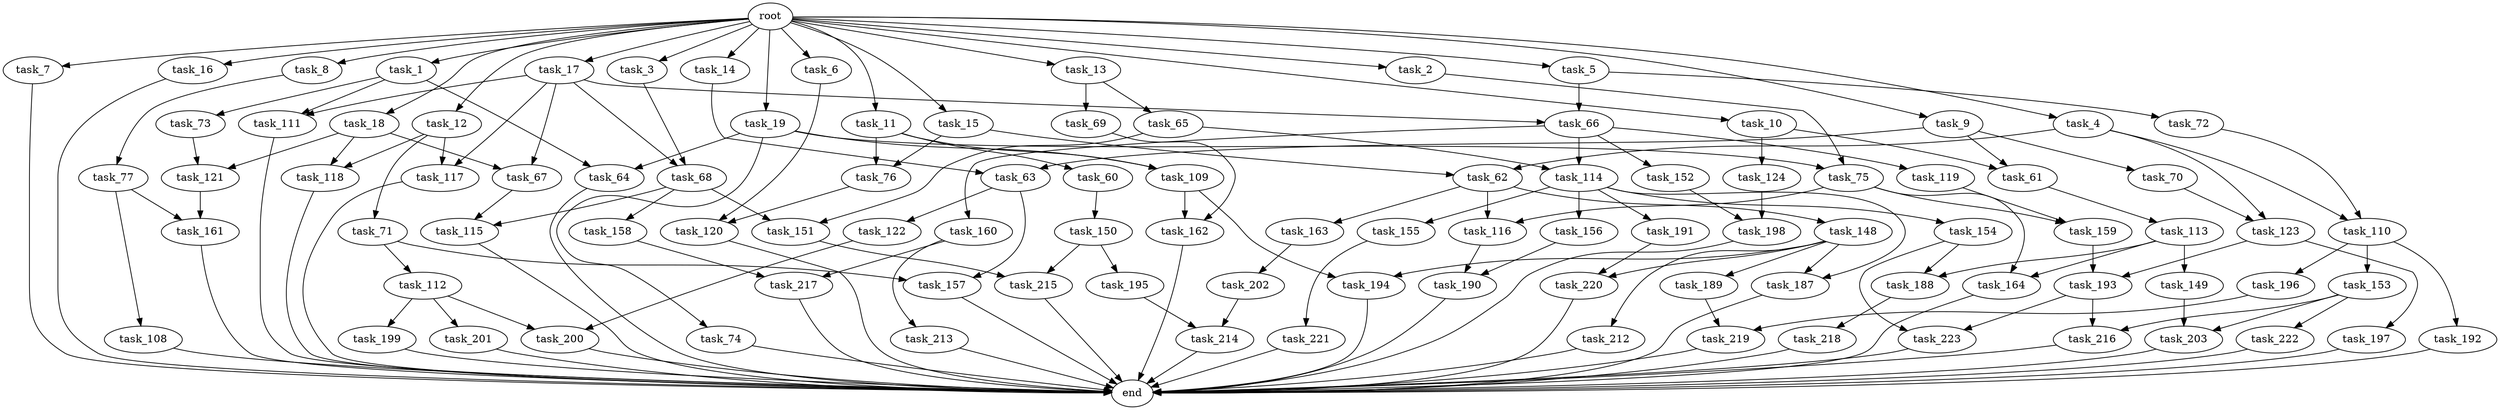 digraph G {
  root [size="0.000000"];
  task_1 [size="2.048000"];
  task_2 [size="2.048000"];
  task_3 [size="2.048000"];
  task_4 [size="2.048000"];
  task_5 [size="2.048000"];
  task_6 [size="2.048000"];
  task_7 [size="2.048000"];
  task_8 [size="2.048000"];
  task_9 [size="2.048000"];
  task_10 [size="2.048000"];
  task_11 [size="2.048000"];
  task_12 [size="2.048000"];
  task_13 [size="2.048000"];
  task_14 [size="2.048000"];
  task_15 [size="2.048000"];
  task_16 [size="2.048000"];
  task_17 [size="2.048000"];
  task_18 [size="2.048000"];
  task_19 [size="2.048000"];
  task_60 [size="154618822.656000"];
  task_61 [size="3435973836.800000"];
  task_62 [size="1546188226.560000"];
  task_63 [size="3435973836.800000"];
  task_64 [size="2817498546.176000"];
  task_65 [size="1717986918.400000"];
  task_66 [size="1271310319.616000"];
  task_67 [size="2233382993.920000"];
  task_68 [size="996432412.672000"];
  task_69 [size="1717986918.400000"];
  task_70 [size="1717986918.400000"];
  task_71 [size="618475290.624000"];
  task_72 [size="429496729.600000"];
  task_73 [size="1717986918.400000"];
  task_74 [size="1099511627.776000"];
  task_75 [size="2817498546.176000"];
  task_76 [size="309237645.312000"];
  task_77 [size="154618822.656000"];
  task_108 [size="68719476.736000"];
  task_109 [size="1254130450.432000"];
  task_110 [size="2783138807.808000"];
  task_111 [size="2559800508.416000"];
  task_112 [size="1099511627.776000"];
  task_113 [size="274877906.944000"];
  task_114 [size="1374389534.720000"];
  task_115 [size="309237645.312000"];
  task_116 [size="2817498546.176000"];
  task_117 [size="1460288880.640000"];
  task_118 [size="2010044694.528000"];
  task_119 [size="274877906.944000"];
  task_120 [size="1941325217.792000"];
  task_121 [size="1460288880.640000"];
  task_122 [size="274877906.944000"];
  task_123 [size="1821066133.504000"];
  task_124 [size="1717986918.400000"];
  task_148 [size="1717986918.400000"];
  task_149 [size="618475290.624000"];
  task_150 [size="68719476.736000"];
  task_151 [size="1254130450.432000"];
  task_152 [size="274877906.944000"];
  task_153 [size="1099511627.776000"];
  task_154 [size="1099511627.776000"];
  task_155 [size="1099511627.776000"];
  task_156 [size="1099511627.776000"];
  task_157 [size="1374389534.720000"];
  task_158 [size="154618822.656000"];
  task_159 [size="2491081031.680000"];
  task_160 [size="274877906.944000"];
  task_161 [size="1460288880.640000"];
  task_162 [size="996432412.672000"];
  task_163 [size="1717986918.400000"];
  task_164 [size="1717986918.400000"];
  task_187 [size="1254130450.432000"];
  task_188 [size="2010044694.528000"];
  task_189 [size="154618822.656000"];
  task_190 [size="773094113.280000"];
  task_191 [size="1099511627.776000"];
  task_192 [size="1099511627.776000"];
  task_193 [size="1271310319.616000"];
  task_194 [size="996432412.672000"];
  task_195 [size="274877906.944000"];
  task_196 [size="1099511627.776000"];
  task_197 [size="429496729.600000"];
  task_198 [size="1941325217.792000"];
  task_199 [size="841813590.016000"];
  task_200 [size="1683627180.032000"];
  task_201 [size="841813590.016000"];
  task_202 [size="429496729.600000"];
  task_203 [size="2233382993.920000"];
  task_212 [size="154618822.656000"];
  task_213 [size="154618822.656000"];
  task_214 [size="584115552.256000"];
  task_215 [size="1666447310.848000"];
  task_216 [size="1821066133.504000"];
  task_217 [size="773094113.280000"];
  task_218 [size="1717986918.400000"];
  task_219 [size="1254130450.432000"];
  task_220 [size="1872605741.056000"];
  task_221 [size="1099511627.776000"];
  task_222 [size="1391569403.904000"];
  task_223 [size="1821066133.504000"];
  end [size="0.000000"];

  root -> task_1 [size="1.000000"];
  root -> task_2 [size="1.000000"];
  root -> task_3 [size="1.000000"];
  root -> task_4 [size="1.000000"];
  root -> task_5 [size="1.000000"];
  root -> task_6 [size="1.000000"];
  root -> task_7 [size="1.000000"];
  root -> task_8 [size="1.000000"];
  root -> task_9 [size="1.000000"];
  root -> task_10 [size="1.000000"];
  root -> task_11 [size="1.000000"];
  root -> task_12 [size="1.000000"];
  root -> task_13 [size="1.000000"];
  root -> task_14 [size="1.000000"];
  root -> task_15 [size="1.000000"];
  root -> task_16 [size="1.000000"];
  root -> task_17 [size="1.000000"];
  root -> task_18 [size="1.000000"];
  root -> task_19 [size="1.000000"];
  task_1 -> task_64 [size="838860800.000000"];
  task_1 -> task_73 [size="838860800.000000"];
  task_1 -> task_111 [size="838860800.000000"];
  task_2 -> task_75 [size="838860800.000000"];
  task_3 -> task_68 [size="75497472.000000"];
  task_4 -> task_62 [size="679477248.000000"];
  task_4 -> task_110 [size="679477248.000000"];
  task_4 -> task_123 [size="679477248.000000"];
  task_5 -> task_66 [size="209715200.000000"];
  task_5 -> task_72 [size="209715200.000000"];
  task_6 -> task_120 [size="411041792.000000"];
  task_7 -> end [size="1.000000"];
  task_8 -> task_77 [size="75497472.000000"];
  task_9 -> task_61 [size="838860800.000000"];
  task_9 -> task_63 [size="838860800.000000"];
  task_9 -> task_70 [size="838860800.000000"];
  task_10 -> task_61 [size="838860800.000000"];
  task_10 -> task_124 [size="838860800.000000"];
  task_11 -> task_60 [size="75497472.000000"];
  task_11 -> task_76 [size="75497472.000000"];
  task_11 -> task_109 [size="75497472.000000"];
  task_12 -> task_71 [size="301989888.000000"];
  task_12 -> task_117 [size="301989888.000000"];
  task_12 -> task_118 [size="301989888.000000"];
  task_13 -> task_65 [size="838860800.000000"];
  task_13 -> task_69 [size="838860800.000000"];
  task_14 -> task_63 [size="838860800.000000"];
  task_15 -> task_62 [size="75497472.000000"];
  task_15 -> task_76 [size="75497472.000000"];
  task_16 -> end [size="1.000000"];
  task_17 -> task_66 [size="411041792.000000"];
  task_17 -> task_67 [size="411041792.000000"];
  task_17 -> task_68 [size="411041792.000000"];
  task_17 -> task_111 [size="411041792.000000"];
  task_17 -> task_117 [size="411041792.000000"];
  task_18 -> task_67 [size="679477248.000000"];
  task_18 -> task_118 [size="679477248.000000"];
  task_18 -> task_121 [size="679477248.000000"];
  task_19 -> task_64 [size="536870912.000000"];
  task_19 -> task_74 [size="536870912.000000"];
  task_19 -> task_75 [size="536870912.000000"];
  task_19 -> task_109 [size="536870912.000000"];
  task_60 -> task_150 [size="33554432.000000"];
  task_61 -> task_113 [size="134217728.000000"];
  task_62 -> task_116 [size="838860800.000000"];
  task_62 -> task_148 [size="838860800.000000"];
  task_62 -> task_163 [size="838860800.000000"];
  task_63 -> task_122 [size="134217728.000000"];
  task_63 -> task_157 [size="134217728.000000"];
  task_64 -> end [size="1.000000"];
  task_65 -> task_114 [size="536870912.000000"];
  task_65 -> task_151 [size="536870912.000000"];
  task_66 -> task_114 [size="134217728.000000"];
  task_66 -> task_119 [size="134217728.000000"];
  task_66 -> task_152 [size="134217728.000000"];
  task_66 -> task_160 [size="134217728.000000"];
  task_67 -> task_115 [size="75497472.000000"];
  task_68 -> task_115 [size="75497472.000000"];
  task_68 -> task_151 [size="75497472.000000"];
  task_68 -> task_158 [size="75497472.000000"];
  task_69 -> task_162 [size="75497472.000000"];
  task_70 -> task_123 [size="209715200.000000"];
  task_71 -> task_112 [size="536870912.000000"];
  task_71 -> task_157 [size="536870912.000000"];
  task_72 -> task_110 [size="679477248.000000"];
  task_73 -> task_121 [size="33554432.000000"];
  task_74 -> end [size="1.000000"];
  task_75 -> task_116 [size="536870912.000000"];
  task_75 -> task_159 [size="536870912.000000"];
  task_75 -> task_164 [size="536870912.000000"];
  task_76 -> task_120 [size="536870912.000000"];
  task_77 -> task_108 [size="33554432.000000"];
  task_77 -> task_161 [size="33554432.000000"];
  task_108 -> end [size="1.000000"];
  task_109 -> task_162 [size="411041792.000000"];
  task_109 -> task_194 [size="411041792.000000"];
  task_110 -> task_153 [size="536870912.000000"];
  task_110 -> task_192 [size="536870912.000000"];
  task_110 -> task_196 [size="536870912.000000"];
  task_111 -> end [size="1.000000"];
  task_112 -> task_199 [size="411041792.000000"];
  task_112 -> task_200 [size="411041792.000000"];
  task_112 -> task_201 [size="411041792.000000"];
  task_113 -> task_149 [size="301989888.000000"];
  task_113 -> task_164 [size="301989888.000000"];
  task_113 -> task_188 [size="301989888.000000"];
  task_114 -> task_154 [size="536870912.000000"];
  task_114 -> task_155 [size="536870912.000000"];
  task_114 -> task_156 [size="536870912.000000"];
  task_114 -> task_187 [size="536870912.000000"];
  task_114 -> task_191 [size="536870912.000000"];
  task_115 -> end [size="1.000000"];
  task_116 -> task_190 [size="75497472.000000"];
  task_117 -> end [size="1.000000"];
  task_118 -> end [size="1.000000"];
  task_119 -> task_159 [size="679477248.000000"];
  task_120 -> end [size="1.000000"];
  task_121 -> task_161 [size="679477248.000000"];
  task_122 -> task_200 [size="411041792.000000"];
  task_123 -> task_193 [size="209715200.000000"];
  task_123 -> task_197 [size="209715200.000000"];
  task_124 -> task_198 [size="536870912.000000"];
  task_148 -> task_187 [size="75497472.000000"];
  task_148 -> task_189 [size="75497472.000000"];
  task_148 -> task_194 [size="75497472.000000"];
  task_148 -> task_212 [size="75497472.000000"];
  task_148 -> task_220 [size="75497472.000000"];
  task_149 -> task_203 [size="411041792.000000"];
  task_150 -> task_195 [size="134217728.000000"];
  task_150 -> task_215 [size="134217728.000000"];
  task_151 -> task_215 [size="679477248.000000"];
  task_152 -> task_198 [size="411041792.000000"];
  task_153 -> task_203 [size="679477248.000000"];
  task_153 -> task_216 [size="679477248.000000"];
  task_153 -> task_222 [size="679477248.000000"];
  task_154 -> task_188 [size="679477248.000000"];
  task_154 -> task_223 [size="679477248.000000"];
  task_155 -> task_221 [size="536870912.000000"];
  task_156 -> task_190 [size="301989888.000000"];
  task_157 -> end [size="1.000000"];
  task_158 -> task_217 [size="301989888.000000"];
  task_159 -> task_193 [size="411041792.000000"];
  task_160 -> task_213 [size="75497472.000000"];
  task_160 -> task_217 [size="75497472.000000"];
  task_161 -> end [size="1.000000"];
  task_162 -> end [size="1.000000"];
  task_163 -> task_202 [size="209715200.000000"];
  task_164 -> end [size="1.000000"];
  task_187 -> end [size="1.000000"];
  task_188 -> task_218 [size="838860800.000000"];
  task_189 -> task_219 [size="75497472.000000"];
  task_190 -> end [size="1.000000"];
  task_191 -> task_220 [size="838860800.000000"];
  task_192 -> end [size="1.000000"];
  task_193 -> task_216 [size="209715200.000000"];
  task_193 -> task_223 [size="209715200.000000"];
  task_194 -> end [size="1.000000"];
  task_195 -> task_214 [size="75497472.000000"];
  task_196 -> task_219 [size="536870912.000000"];
  task_197 -> end [size="1.000000"];
  task_198 -> end [size="1.000000"];
  task_199 -> end [size="1.000000"];
  task_200 -> end [size="1.000000"];
  task_201 -> end [size="1.000000"];
  task_202 -> task_214 [size="209715200.000000"];
  task_203 -> end [size="1.000000"];
  task_212 -> end [size="1.000000"];
  task_213 -> end [size="1.000000"];
  task_214 -> end [size="1.000000"];
  task_215 -> end [size="1.000000"];
  task_216 -> end [size="1.000000"];
  task_217 -> end [size="1.000000"];
  task_218 -> end [size="1.000000"];
  task_219 -> end [size="1.000000"];
  task_220 -> end [size="1.000000"];
  task_221 -> end [size="1.000000"];
  task_222 -> end [size="1.000000"];
  task_223 -> end [size="1.000000"];
}
